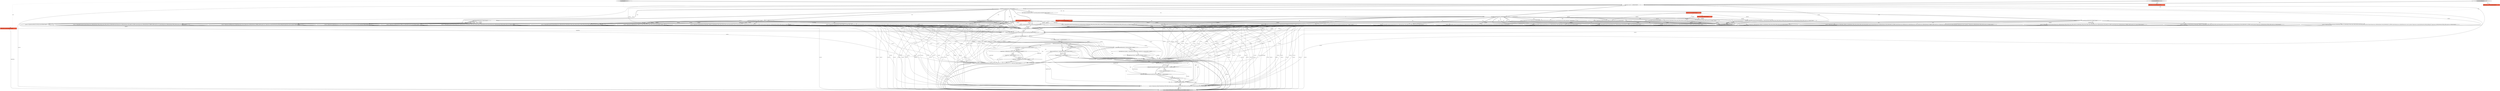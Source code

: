 digraph {
3 [style = filled, label = "translateCastToTime['1', '0', '0']", fillcolor = lightgray, shape = diamond image = "AAA0AAABBB1BBB"];
23 [style = filled, label = "convert = Expressions.call(BuiltInMethod.STRING_TO_TIMESTAMP.method,operand)@@@24@@@['0', '0', '1']", fillcolor = white, shape = ellipse image = "AAA0AAABBB3BBB"];
45 [style = filled, label = "convert == null@@@80@@@['0', '0', '1']", fillcolor = white, shape = diamond image = "AAA0AAABBB3BBB"];
0 [style = filled, label = "Expression convert = null@@@3@@@['1', '1', '1']", fillcolor = white, shape = ellipse image = "AAA0AAABBB1BBB"];
38 [style = filled, label = "convert = RexImpTable.optimize2(operand,Expressions.call(BuiltInMethod.BOOLEAN_TO_STRING.method,operand))@@@73@@@['0', '0', '1']", fillcolor = white, shape = ellipse image = "AAA0AAABBB3BBB"];
53 [style = filled, label = "convert = Expressions.multiply(Expressions.convert_(operand,),Expressions.constant(DateTimeUtils.MILLIS_PER_DAY))@@@26@@@['0', '0', '1']", fillcolor = white, shape = ellipse image = "AAA0AAABBB3BBB"];
71 [style = filled, label = "convert = RexImpTable.optimize2(operand,Expressions.call(BuiltInMethod.UNIX_DATE_TO_STRING.method,operand))@@@59@@@['0', '0', '1']", fillcolor = white, shape = ellipse image = "AAA0AAABBB3BBB"];
1 [style = filled, label = "convert = Expressions.convert_(Expressions.call(BuiltInMethod.FLOOR_MOD.method,operand,Expressions.constant(DateTimeUtils.MILLIS_PER_DAY)),)@@@9@@@['1', '1', '0']", fillcolor = white, shape = ellipse image = "AAA0AAABBB1BBB"];
62 [style = filled, label = "pad = true@@@86@@@['0', '0', '1']", fillcolor = white, shape = ellipse image = "AAA0AAABBB3BBB"];
36 [style = filled, label = "convert = Expressions.call(pad? BuiltInMethod.TRUNCATE_OR_PAD.method: BuiltInMethod.TRUNCATE.method,convert,Expressions.constant(targetPrecision))@@@98@@@['0', '0', '1']", fillcolor = white, shape = ellipse image = "AAA0AAABBB3BBB"];
58 [style = filled, label = "convert = Expressions.call(BuiltInMethod.TIMESTAMP_STRING_TO_TIMESTAMP_WITH_LOCAL_TIME_ZONE.method,RexImpTable.optimize2(operand,Expressions.call(BuiltInMethod.UNIX_TIMESTAMP_TO_STRING.method,operand)),Expressions.call(BuiltInMethod.TIME_ZONE.method,root))@@@16@@@['0', '0', '1']", fillcolor = white, shape = ellipse image = "AAA0AAABBB3BBB"];
4 [style = filled, label = "sourceType.getSqlTypeName()@@@58@@@['1', '1', '1']", fillcolor = white, shape = diamond image = "AAA0AAABBB1BBB"];
51 [style = filled, label = "SqlTypeUtil.comparePrecision(sourcePrecision,targetPrecision) <= 0@@@91@@@['0', '0', '1']", fillcolor = white, shape = diamond image = "AAA0AAABBB3BBB"];
18 [style = filled, label = "targetType.getSqlTypeName()@@@85@@@['0', '0', '1']", fillcolor = white, shape = diamond image = "AAA0AAABBB3BBB"];
60 [style = filled, label = "convert = RexImpTable.optimize2(operand,Expressions.call(BuiltInMethod.UNIX_TIMESTAMP_TO_STRING.method,operand))@@@65@@@['0', '0', '1']", fillcolor = white, shape = ellipse image = "AAA0AAABBB3BBB"];
6 [style = filled, label = "return convert@@@15@@@['1', '1', '0']", fillcolor = lightgray, shape = ellipse image = "AAA0AAABBB1BBB"];
57 [style = filled, label = "convert = RexImpTable.optimize2(operand,Expressions.call(BuiltInMethod.INTERVAL_DAY_TIME_TO_STRING.method,operand,Expressions.constant(interval.timeUnitRange),Expressions.constant(interval.getFractionalSecondPrecision(typeFactory.getTypeSystem()))))@@@71@@@['0', '0', '1']", fillcolor = white, shape = ellipse image = "AAA0AAABBB3BBB"];
28 [style = filled, label = "convert = Expressions.call(BuiltInMethod.STRING_TO_BOOLEAN.method,operand)@@@52@@@['0', '0', '1']", fillcolor = white, shape = ellipse image = "AAA0AAABBB3BBB"];
47 [style = filled, label = "sourceType.getSqlTypeName()@@@37@@@['0', '0', '1']", fillcolor = white, shape = diamond image = "AAA0AAABBB3BBB"];
70 [style = filled, label = "convert = RexImpTable.optimize2(operand,Expressions.call(BuiltInMethod.INTERVAL_YEAR_MONTH_TO_STRING.method,operand,Expressions.constant(interval.timeUnitRange)))@@@69@@@['0', '0', '1']", fillcolor = white, shape = ellipse image = "AAA0AAABBB3BBB"];
39 [style = filled, label = "Expression operand@@@2@@@['0', '0', '1']", fillcolor = tomato, shape = box image = "AAA0AAABBB3BBB"];
19 [style = filled, label = "convert = Expressions.call(BuiltInMethod.TIME_STRING_TO_TIME_WITH_LOCAL_TIME_ZONE.method,RexImpTable.optimize2(operand,Expressions.call(BuiltInMethod.UNIX_TIME_TO_STRING.method,operand)),Expressions.call(BuiltInMethod.TIME_ZONE.method,root))@@@14@@@['0', '0', '1']", fillcolor = white, shape = ellipse image = "AAA0AAABBB3BBB"];
7 [style = filled, label = "Expression operand@@@2@@@['1', '0', '0']", fillcolor = tomato, shape = box image = "AAA1AAABBB1BBB"];
34 [style = filled, label = "sourceType.getSqlTypeName().getFamily()@@@111@@@['0', '0', '1']", fillcolor = white, shape = diamond image = "AAA0AAABBB3BBB"];
13 [style = filled, label = "truncate || pad@@@97@@@['0', '0', '1']", fillcolor = white, shape = diamond image = "AAA0AAABBB3BBB"];
29 [style = filled, label = "convert = operand@@@5@@@['0', '0', '1']", fillcolor = white, shape = ellipse image = "AAA0AAABBB3BBB"];
56 [style = filled, label = "RelDataType sourceType@@@2@@@['0', '0', '1']", fillcolor = tomato, shape = box image = "AAA0AAABBB3BBB"];
12 [style = filled, label = "translateCastToTime['0', '1', '0']", fillcolor = lightgray, shape = diamond image = "AAA0AAABBB2BBB"];
68 [style = filled, label = "convert = translateCastToTime(sourceType,operand)@@@9@@@['0', '0', '1']", fillcolor = white, shape = ellipse image = "AAA0AAABBB3BBB"];
24 [style = filled, label = "sourceType.getSqlTypeName()@@@23@@@['0', '0', '1']", fillcolor = white, shape = diamond image = "AAA0AAABBB3BBB"];
52 [style = filled, label = "convert = RexImpTable.optimize2(operand,Expressions.call(BuiltInMethod.TIMESTAMP_WITH_LOCAL_TIME_ZONE_TO_TIME_WITH_LOCAL_TIME_ZONE.method,operand))@@@18@@@['0', '0', '1']", fillcolor = white, shape = ellipse image = "AAA0AAABBB3BBB"];
72 [style = filled, label = "sourceType.getSqlTypeName()@@@11@@@['0', '0', '1']", fillcolor = white, shape = diamond image = "AAA0AAABBB3BBB"];
55 [style = filled, label = "convert = RexImpTable.optimize2(operand,Expressions.call(BuiltInMethod.TIME_WITH_LOCAL_TIME_ZONE_TO_STRING.method,operand,Expressions.call(BuiltInMethod.TIME_ZONE.method,root)))@@@63@@@['0', '0', '1']", fillcolor = white, shape = ellipse image = "AAA0AAABBB3BBB"];
33 [style = filled, label = "convert = Expressions.call(BuiltInMethod.TIMESTAMP_STRING_TO_TIMESTAMP_WITH_LOCAL_TIME_ZONE.method,RexImpTable.optimize2(operand,Expressions.call(BuiltInMethod.UNIX_TIMESTAMP_TO_STRING.method,Expressions.add(Expressions.multiply(Expressions.convert_(Expressions.call(BuiltInMethod.CURRENT_DATE.method,root),),Expressions.constant(DateTimeUtils.MILLIS_PER_DAY)),Expressions.convert_(operand,)))),Expressions.call(BuiltInMethod.TIME_ZONE.method,root))@@@42@@@['0', '0', '1']", fillcolor = white, shape = ellipse image = "AAA0AAABBB3BBB"];
26 [style = filled, label = "RelDataType targetType@@@2@@@['0', '0', '1']", fillcolor = tomato, shape = box image = "AAA0AAABBB3BBB"];
17 [style = filled, label = "sourceType.getSqlTypeName()@@@89@@@['0', '0', '1']", fillcolor = white, shape = diamond image = "AAA0AAABBB3BBB"];
43 [style = filled, label = "convert = Expressions.call(BuiltInMethod.ROUND_LONG.method,convert,Expressions.constant((long)Math.pow(10,3 - targetScale)))@@@108@@@['0', '0', '1']", fillcolor = white, shape = ellipse image = "AAA0AAABBB3BBB"];
48 [style = filled, label = "int targetScale = targetType.getScale()@@@103@@@['0', '0', '1']", fillcolor = white, shape = ellipse image = "AAA0AAABBB3BBB"];
10 [style = filled, label = "RelDataType sourceType@@@2@@@['0', '1', '0']", fillcolor = tomato, shape = box image = "AAA0AAABBB2BBB"];
35 [style = filled, label = "convert = EnumUtils.convert(operand,typeFactory.getJavaClass(targetType))@@@81@@@['0', '0', '1']", fillcolor = white, shape = ellipse image = "AAA0AAABBB3BBB"];
21 [style = filled, label = "translateCast['0', '0', '1']", fillcolor = lightgray, shape = diamond image = "AAA0AAABBB3BBB"];
44 [style = filled, label = "convert = Expressions.call(BuiltInMethod.STRING_TO_TIME_WITH_LOCAL_TIME_ZONE.method,operand)@@@12@@@['0', '0', '1']", fillcolor = white, shape = ellipse image = "AAA0AAABBB3BBB"];
46 [style = filled, label = "convert = RexImpTable.optimize2(operand,Expressions.call(BuiltInMethod.TIMESTAMP_WITH_LOCAL_TIME_ZONE_TO_TIMESTAMP.method,operand,Expressions.call(BuiltInMethod.TIME_ZONE.method,root)))@@@32@@@['0', '0', '1']", fillcolor = white, shape = ellipse image = "AAA0AAABBB3BBB"];
63 [style = filled, label = "convert = RexImpTable.optimize2(operand,Expressions.call(BuiltInMethod.TIME_WITH_LOCAL_TIME_ZONE_TO_TIMESTAMP_WITH_LOCAL_TIME_ZONE.method,Expressions.call(BuiltInMethod.UNIX_DATE_TO_STRING.method,Expressions.call(BuiltInMethod.CURRENT_DATE.method,root)),operand))@@@44@@@['0', '0', '1']", fillcolor = white, shape = ellipse image = "AAA0AAABBB3BBB"];
20 [style = filled, label = "boolean pad = false@@@83@@@['0', '0', '1']", fillcolor = white, shape = ellipse image = "AAA0AAABBB3BBB"];
67 [style = filled, label = "truncate = false@@@92@@@['0', '0', '1']", fillcolor = white, shape = ellipse image = "AAA0AAABBB3BBB"];
66 [style = filled, label = "convert = RexImpTable.optimize2(operand,Expressions.call(BuiltInMethod.UNIX_TIME_TO_STRING.method,operand))@@@61@@@['0', '0', '1']", fillcolor = white, shape = ellipse image = "AAA0AAABBB3BBB"];
2 [style = filled, label = "convert = RexImpTable.optimize2(operand,Expressions.call(BuiltInMethod.TIME_WITH_LOCAL_TIME_ZONE_TO_TIME.method,operand,Expressions.call(BuiltInMethod.TIME_ZONE.method,root)))@@@7@@@['1', '1', '0']", fillcolor = white, shape = ellipse image = "AAA0AAABBB1BBB"];
8 [style = filled, label = "convert = Expressions.call(BuiltInMethod.STRING_TO_TIME.method,operand)@@@5@@@['1', '1', '0']", fillcolor = white, shape = ellipse image = "AAA0AAABBB1BBB"];
61 [style = filled, label = "convert = Expressions.call(BuiltInMethod.TIMESTAMP_STRING_TO_TIMESTAMP_WITH_LOCAL_TIME_ZONE.method,RexImpTable.optimize2(operand,Expressions.call(BuiltInMethod.UNIX_TIMESTAMP_TO_STRING.method,operand)),Expressions.call(BuiltInMethod.TIME_ZONE.method,root))@@@46@@@['0', '0', '1']", fillcolor = white, shape = ellipse image = "AAA0AAABBB3BBB"];
22 [style = filled, label = "targetScale == RelDataType.SCALE_NOT_SPECIFIED@@@104@@@['0', '0', '1']", fillcolor = white, shape = diamond image = "AAA0AAABBB3BBB"];
49 [style = filled, label = "targetPrecision >= 0@@@88@@@['0', '0', '1']", fillcolor = white, shape = diamond image = "AAA0AAABBB3BBB"];
27 [style = filled, label = "convert = RexImpTable.multiplyDivide(convert,multiplier,divider)@@@114@@@['0', '0', '1']", fillcolor = white, shape = ellipse image = "AAA0AAABBB3BBB"];
41 [style = filled, label = "convert = Expressions.add(Expressions.multiply(Expressions.convert_(Expressions.call(BuiltInMethod.CURRENT_DATE.method,root),),Expressions.constant(DateTimeUtils.MILLIS_PER_DAY)),Expressions.convert_(operand,))@@@28@@@['0', '0', '1']", fillcolor = white, shape = ellipse image = "AAA0AAABBB3BBB"];
30 [style = filled, label = "pad = false@@@95@@@['0', '0', '1']", fillcolor = white, shape = ellipse image = "AAA0AAABBB3BBB"];
40 [style = filled, label = "convert = Expressions.call(BuiltInMethod.TIMESTAMP_STRING_TO_TIMESTAMP_WITH_LOCAL_TIME_ZONE.method,RexImpTable.optimize2(operand,Expressions.call(BuiltInMethod.UNIX_TIMESTAMP_TO_STRING.method,Expressions.multiply(Expressions.convert_(operand,),Expressions.constant(DateTimeUtils.MILLIS_PER_DAY)))),Expressions.call(BuiltInMethod.TIME_ZONE.method,root))@@@40@@@['0', '0', '1']", fillcolor = white, shape = ellipse image = "AAA0AAABBB3BBB"];
42 [style = filled, label = "SqlTypeUtil.comparePrecision(sourcePrecision,targetPrecision) >= 0@@@94@@@['0', '0', '1']", fillcolor = white, shape = diamond image = "AAA0AAABBB3BBB"];
50 [style = filled, label = "return scaleIntervalToNumber(sourceType,targetType,convert)@@@121@@@['0', '0', '1']", fillcolor = lightgray, shape = ellipse image = "AAA0AAABBB3BBB"];
37 [style = filled, label = "final int targetPrecision = targetType.getPrecision()@@@87@@@['0', '0', '1']", fillcolor = white, shape = ellipse image = "AAA0AAABBB3BBB"];
14 [style = filled, label = "targetType.getSqlTypeName()@@@4@@@['0', '0', '1']", fillcolor = white, shape = diamond image = "AAA0AAABBB3BBB"];
69 [style = filled, label = "convert = RexImpTable.optimize2(operand,Expressions.call(BuiltInMethod.TIME_WITH_LOCAL_TIME_ZONE_TO_TIMESTAMP.method,Expressions.call(BuiltInMethod.UNIX_DATE_TO_STRING.method,Expressions.call(BuiltInMethod.CURRENT_DATE.method,root)),operand,Expressions.call(BuiltInMethod.TIME_ZONE.method,root)))@@@30@@@['0', '0', '1']", fillcolor = white, shape = ellipse image = "AAA0AAABBB3BBB"];
54 [style = filled, label = "sourceType.getSqlTypeName()@@@51@@@['0', '0', '1']", fillcolor = white, shape = diamond image = "AAA0AAABBB3BBB"];
31 [style = filled, label = "final int sourcePrecision = sourceType.getPrecision()@@@90@@@['0', '0', '1']", fillcolor = white, shape = ellipse image = "AAA0AAABBB3BBB"];
5 [style = filled, label = "RelDataType sourceType@@@2@@@['1', '0', '0']", fillcolor = tomato, shape = box image = "AAA0AAABBB1BBB"];
15 [style = filled, label = "convert = RexImpTable.optimize2(operand,Expressions.call(BuiltInMethod.TIMESTAMP_WITH_LOCAL_TIME_ZONE_TO_STRING.method,operand,Expressions.call(BuiltInMethod.TIME_ZONE.method,root)))@@@67@@@['0', '0', '1']", fillcolor = white, shape = ellipse image = "AAA0AAABBB3BBB"];
25 [style = filled, label = "targetScale = 0@@@105@@@['0', '0', '1']", fillcolor = white, shape = ellipse image = "AAA0AAABBB3BBB"];
32 [style = filled, label = "convert = translateCastToDate(sourceType,operand)@@@7@@@['0', '0', '1']", fillcolor = white, shape = ellipse image = "AAA0AAABBB3BBB"];
65 [style = filled, label = "final SqlIntervalQualifier interval = sourceType.getIntervalQualifier()@@@57@@@['0', '0', '1']", fillcolor = white, shape = ellipse image = "AAA0AAABBB3BBB"];
11 [style = filled, label = "Expression operand@@@2@@@['0', '1', '0']", fillcolor = tomato, shape = box image = "AAA1AAABBB2BBB"];
59 [style = filled, label = "final BigDecimal divider = BigDecimal.ONE@@@113@@@['0', '0', '1']", fillcolor = white, shape = ellipse image = "AAA0AAABBB3BBB"];
73 [style = filled, label = "convert = Expressions.call(BuiltInMethod.STRING_TO_TIMESTAMP_WITH_LOCAL_TIME_ZONE.method,operand)@@@38@@@['0', '0', '1']", fillcolor = white, shape = ellipse image = "AAA0AAABBB3BBB"];
64 [style = filled, label = "boolean truncate = true@@@84@@@['0', '0', '1']", fillcolor = white, shape = ellipse image = "AAA0AAABBB3BBB"];
9 [style = filled, label = "convert = RexImpTable.optimize2(operand,Expressions.call(BuiltInMethod.TIMESTAMP_WITH_LOCAL_TIME_ZONE_TO_TIME.method,operand,Expressions.call(BuiltInMethod.TIME_ZONE.method,root)))@@@11@@@['1', '1', '0']", fillcolor = white, shape = ellipse image = "AAA0AAABBB1BBB"];
74 [style = filled, label = "final BigDecimal multiplier = targetType.getSqlTypeName().getEndUnit().multiplier@@@112@@@['0', '0', '1']", fillcolor = white, shape = ellipse image = "AAA0AAABBB3BBB"];
16 [style = filled, label = "targetScale < sourceType.getScale()@@@107@@@['0', '0', '1']", fillcolor = white, shape = diamond image = "AAA0AAABBB3BBB"];
39->40 [style = solid, label="operand"];
53->35 [style = solid, label="convert"];
2->6 [style = solid, label="convert"];
15->43 [style = solid, label="convert"];
23->45 [style = bold, label=""];
70->43 [style = solid, label="convert"];
4->15 [style = bold, label=""];
7->11 [style = dashed, label="0"];
39->57 [style = solid, label="operand"];
14->72 [style = dotted, label="true"];
2->66 [style = dashed, label="0"];
8->6 [style = solid, label="convert"];
19->50 [style = solid, label="convert"];
29->45 [style = bold, label=""];
9->6 [style = bold, label=""];
18->34 [style = dotted, label="true"];
29->50 [style = solid, label="convert"];
31->51 [style = solid, label="sourcePrecision"];
14->47 [style = dotted, label="true"];
32->43 [style = solid, label="convert"];
62->13 [style = solid, label="pad"];
21->26 [style = dotted, label="true"];
61->27 [style = solid, label="convert"];
35->27 [style = solid, label="convert"];
19->27 [style = solid, label="convert"];
16->43 [style = bold, label=""];
33->45 [style = bold, label=""];
41->45 [style = bold, label=""];
24->53 [style = bold, label=""];
71->35 [style = solid, label="convert"];
58->43 [style = solid, label="convert"];
46->35 [style = solid, label="convert"];
22->25 [style = bold, label=""];
3->7 [style = dotted, label="true"];
18->16 [style = dotted, label="true"];
29->35 [style = solid, label="convert"];
35->20 [style = bold, label=""];
13->36 [style = dotted, label="true"];
66->36 [style = solid, label="convert"];
72->45 [style = bold, label=""];
39->38 [style = solid, label="operand"];
7->8 [style = solid, label="operand"];
38->45 [style = bold, label=""];
53->36 [style = solid, label="convert"];
48->43 [style = solid, label="targetScale"];
47->63 [style = bold, label=""];
39->44 [style = solid, label="operand"];
41->27 [style = solid, label="convert"];
58->35 [style = solid, label="convert"];
4->66 [style = dotted, label="true"];
68->36 [style = solid, label="convert"];
18->50 [style = bold, label=""];
53->45 [style = solid, label="convert"];
39->33 [style = solid, label="operand"];
31->51 [style = bold, label=""];
39->55 [style = solid, label="operand"];
70->35 [style = solid, label="convert"];
68->45 [style = bold, label=""];
60->35 [style = solid, label="convert"];
42->30 [style = dotted, label="true"];
46->27 [style = solid, label="convert"];
39->46 [style = solid, label="operand"];
49->17 [style = dotted, label="true"];
20->36 [style = solid, label="pad"];
4->9 [style = bold, label=""];
44->50 [style = solid, label="convert"];
4->57 [style = bold, label=""];
39->32 [style = solid, label="operand"];
68->27 [style = solid, label="convert"];
23->35 [style = solid, label="convert"];
53->50 [style = solid, label="convert"];
13->50 [style = bold, label=""];
63->45 [style = solid, label="convert"];
18->48 [style = bold, label=""];
61->45 [style = solid, label="convert"];
37->49 [style = solid, label="targetPrecision"];
73->27 [style = solid, label="convert"];
47->33 [style = dotted, label="true"];
60->45 [style = solid, label="convert"];
18->62 [style = dotted, label="true"];
56->50 [style = solid, label="sourceType"];
24->69 [style = dotted, label="true"];
53->43 [style = solid, label="convert"];
4->1 [style = bold, label=""];
4->70 [style = dotted, label="true"];
54->28 [style = bold, label=""];
7->2 [style = solid, label="operand"];
61->36 [style = solid, label="convert"];
32->45 [style = bold, label=""];
54->45 [style = bold, label=""];
42->13 [style = bold, label=""];
43->50 [style = bold, label=""];
64->13 [style = solid, label="truncate"];
28->45 [style = solid, label="convert"];
53->27 [style = solid, label="convert"];
38->50 [style = solid, label="convert"];
60->45 [style = bold, label=""];
69->27 [style = solid, label="convert"];
48->16 [style = solid, label="targetScale"];
15->45 [style = solid, label="convert"];
30->13 [style = solid, label="pad"];
0->4 [style = bold, label=""];
41->50 [style = solid, label="convert"];
58->45 [style = bold, label=""];
47->63 [style = dotted, label="true"];
67->42 [style = bold, label=""];
14->29 [style = dotted, label="true"];
56->32 [style = solid, label="sourceType"];
58->36 [style = solid, label="convert"];
17->13 [style = dotted, label="true"];
57->36 [style = solid, label="convert"];
4->71 [style = dotted, label="true"];
57->45 [style = solid, label="convert"];
39->63 [style = solid, label="operand"];
37->49 [style = bold, label=""];
57->43 [style = solid, label="convert"];
4->1 [style = dotted, label="true"];
33->43 [style = solid, label="convert"];
64->18 [style = bold, label=""];
14->65 [style = bold, label=""];
19->36 [style = solid, label="convert"];
8->6 [style = bold, label=""];
71->43 [style = solid, label="convert"];
18->37 [style = dotted, label="true"];
29->45 [style = solid, label="convert"];
41->43 [style = solid, label="convert"];
0->14 [style = bold, label=""];
34->27 [style = dotted, label="true"];
39->68 [style = solid, label="operand"];
31->42 [style = solid, label="sourcePrecision"];
13->36 [style = bold, label=""];
25->43 [style = solid, label="targetScale"];
4->8 [style = bold, label=""];
9->60 [style = dashed, label="0"];
45->35 [style = bold, label=""];
66->45 [style = bold, label=""];
28->27 [style = solid, label="convert"];
26->50 [style = solid, label="targetType"];
74->59 [style = bold, label=""];
40->50 [style = solid, label="convert"];
4->71 [style = bold, label=""];
4->38 [style = bold, label=""];
69->50 [style = solid, label="convert"];
73->45 [style = solid, label="convert"];
72->52 [style = bold, label=""];
52->45 [style = bold, label=""];
4->2 [style = bold, label=""];
34->74 [style = bold, label=""];
41->36 [style = solid, label="convert"];
56->68 [style = solid, label="sourceType"];
44->45 [style = solid, label="convert"];
68->43 [style = solid, label="convert"];
39->69 [style = solid, label="operand"];
39->53 [style = solid, label="operand"];
51->67 [style = dotted, label="true"];
32->50 [style = solid, label="convert"];
46->43 [style = solid, label="convert"];
72->52 [style = dotted, label="true"];
39->73 [style = solid, label="operand"];
38->36 [style = solid, label="convert"];
62->36 [style = solid, label="pad"];
39->60 [style = solid, label="operand"];
23->45 [style = solid, label="convert"];
24->69 [style = bold, label=""];
40->27 [style = solid, label="convert"];
18->34 [style = bold, label=""];
22->25 [style = dotted, label="true"];
45->20 [style = bold, label=""];
0->27 [style = solid, label="convert"];
49->50 [style = bold, label=""];
66->27 [style = solid, label="convert"];
16->50 [style = bold, label=""];
55->45 [style = solid, label="convert"];
26->35 [style = solid, label="targetType"];
29->27 [style = solid, label="convert"];
32->36 [style = solid, label="convert"];
24->23 [style = dotted, label="true"];
73->35 [style = solid, label="convert"];
28->50 [style = solid, label="convert"];
20->64 [style = bold, label=""];
38->27 [style = solid, label="convert"];
14->29 [style = bold, label=""];
14->54 [style = dotted, label="true"];
17->13 [style = bold, label=""];
24->46 [style = dotted, label="true"];
72->44 [style = dotted, label="true"];
14->32 [style = bold, label=""];
15->36 [style = solid, label="convert"];
61->35 [style = solid, label="convert"];
70->45 [style = bold, label=""];
63->36 [style = solid, label="convert"];
27->50 [style = solid, label="convert"];
24->53 [style = dotted, label="true"];
72->19 [style = bold, label=""];
15->45 [style = bold, label=""];
39->58 [style = solid, label="operand"];
17->31 [style = bold, label=""];
65->4 [style = bold, label=""];
48->22 [style = bold, label=""];
60->27 [style = solid, label="convert"];
14->54 [style = bold, label=""];
14->72 [style = bold, label=""];
18->62 [style = bold, label=""];
62->37 [style = bold, label=""];
38->35 [style = solid, label="convert"];
35->36 [style = solid, label="convert"];
27->50 [style = bold, label=""];
46->45 [style = bold, label=""];
33->36 [style = solid, label="convert"];
40->45 [style = bold, label=""];
4->55 [style = bold, label=""];
60->36 [style = solid, label="convert"];
53->45 [style = bold, label=""];
4->55 [style = dotted, label="true"];
51->67 [style = bold, label=""];
0->45 [style = solid, label="convert"];
29->36 [style = solid, label="convert"];
61->45 [style = bold, label=""];
55->50 [style = solid, label="convert"];
69->43 [style = solid, label="convert"];
4->38 [style = dotted, label="true"];
57->27 [style = solid, label="convert"];
40->43 [style = solid, label="convert"];
74->27 [style = solid, label="multiplier"];
20->13 [style = solid, label="pad"];
58->45 [style = solid, label="convert"];
40->36 [style = solid, label="convert"];
11->1 [style = solid, label="operand"];
66->50 [style = solid, label="convert"];
67->13 [style = solid, label="truncate"];
34->50 [style = bold, label=""];
41->35 [style = solid, label="convert"];
52->45 [style = solid, label="convert"];
21->56 [style = dotted, label="true"];
0->50 [style = solid, label="convert"];
70->45 [style = solid, label="convert"];
21->39 [style = dotted, label="true"];
48->22 [style = solid, label="targetScale"];
71->45 [style = solid, label="convert"];
39->71 [style = solid, label="operand"];
61->43 [style = solid, label="convert"];
4->57 [style = dotted, label="true"];
37->36 [style = solid, label="targetPrecision"];
28->45 [style = bold, label=""];
39->70 [style = solid, label="operand"];
63->27 [style = solid, label="convert"];
44->36 [style = solid, label="convert"];
69->45 [style = solid, label="convert"];
16->43 [style = dotted, label="true"];
21->0 [style = bold, label=""];
14->24 [style = dotted, label="true"];
60->50 [style = solid, label="convert"];
71->45 [style = bold, label=""];
39->35 [style = solid, label="operand"];
29->43 [style = solid, label="convert"];
40->35 [style = solid, label="convert"];
3->0 [style = bold, label=""];
70->36 [style = solid, label="convert"];
12->11 [style = dotted, label="true"];
39->28 [style = solid, label="operand"];
55->43 [style = solid, label="convert"];
4->45 [style = bold, label=""];
3->5 [style = dotted, label="true"];
12->10 [style = dotted, label="true"];
66->45 [style = solid, label="convert"];
33->35 [style = solid, label="convert"];
38->45 [style = solid, label="convert"];
33->27 [style = solid, label="convert"];
14->4 [style = dotted, label="true"];
41->45 [style = solid, label="convert"];
44->45 [style = bold, label=""];
4->2 [style = dotted, label="true"];
63->45 [style = bold, label=""];
59->27 [style = bold, label=""];
40->45 [style = solid, label="convert"];
63->43 [style = solid, label="convert"];
39->15 [style = solid, label="operand"];
47->61 [style = bold, label=""];
73->45 [style = bold, label=""];
4->66 [style = bold, label=""];
18->49 [style = dotted, label="true"];
25->16 [style = bold, label=""];
19->35 [style = solid, label="convert"];
71->50 [style = solid, label="convert"];
23->27 [style = solid, label="convert"];
17->42 [style = dotted, label="true"];
52->35 [style = solid, label="convert"];
28->36 [style = solid, label="convert"];
39->61 [style = solid, label="operand"];
0->6 [style = solid, label="convert"];
47->45 [style = bold, label=""];
71->27 [style = solid, label="convert"];
70->50 [style = solid, label="convert"];
15->35 [style = solid, label="convert"];
9->6 [style = solid, label="convert"];
4->70 [style = bold, label=""];
39->41 [style = solid, label="operand"];
18->22 [style = dotted, label="true"];
11->2 [style = solid, label="operand"];
0->36 [style = solid, label="convert"];
69->35 [style = solid, label="convert"];
47->73 [style = dotted, label="true"];
46->50 [style = solid, label="convert"];
63->35 [style = solid, label="convert"];
14->45 [style = bold, label=""];
25->16 [style = solid, label="targetScale"];
39->66 [style = solid, label="operand"];
7->9 [style = solid, label="operand"];
23->43 [style = solid, label="convert"];
73->50 [style = solid, label="convert"];
71->36 [style = solid, label="convert"];
52->36 [style = solid, label="convert"];
72->19 [style = dotted, label="true"];
58->50 [style = solid, label="convert"];
0->43 [style = solid, label="convert"];
73->43 [style = solid, label="convert"];
42->30 [style = bold, label=""];
55->35 [style = solid, label="convert"];
33->50 [style = solid, label="convert"];
32->35 [style = solid, label="convert"];
32->27 [style = solid, label="convert"];
55->45 [style = bold, label=""];
46->45 [style = solid, label="convert"];
0->35 [style = solid, label="convert"];
15->50 [style = solid, label="convert"];
14->24 [style = bold, label=""];
14->32 [style = dotted, label="true"];
30->13 [style = bold, label=""];
70->27 [style = solid, label="convert"];
2->6 [style = bold, label=""];
68->50 [style = solid, label="convert"];
37->51 [style = solid, label="targetPrecision"];
47->33 [style = bold, label=""];
34->74 [style = dotted, label="true"];
7->56 [style = dashed, label="0"];
23->50 [style = solid, label="convert"];
39->23 [style = solid, label="operand"];
73->36 [style = solid, label="convert"];
47->61 [style = dotted, label="true"];
32->45 [style = solid, label="convert"];
52->43 [style = solid, label="convert"];
61->50 [style = solid, label="convert"];
28->35 [style = solid, label="convert"];
24->46 [style = bold, label=""];
66->43 [style = solid, label="convert"];
44->27 [style = solid, label="convert"];
57->50 [style = solid, label="convert"];
44->43 [style = solid, label="convert"];
33->45 [style = solid, label="convert"];
57->45 [style = bold, label=""];
35->43 [style = solid, label="convert"];
59->27 [style = solid, label="divider"];
30->36 [style = solid, label="pad"];
52->27 [style = solid, label="convert"];
72->44 [style = bold, label=""];
44->35 [style = solid, label="convert"];
19->45 [style = solid, label="convert"];
14->68 [style = dotted, label="true"];
49->17 [style = bold, label=""];
36->50 [style = bold, label=""];
51->42 [style = bold, label=""];
43->50 [style = solid, label="convert"];
18->37 [style = bold, label=""];
14->68 [style = bold, label=""];
1->6 [style = solid, label="convert"];
47->40 [style = bold, label=""];
22->16 [style = bold, label=""];
58->27 [style = solid, label="convert"];
4->60 [style = dotted, label="true"];
63->50 [style = solid, label="convert"];
69->36 [style = solid, label="convert"];
72->58 [style = dotted, label="true"];
4->15 [style = dotted, label="true"];
37->42 [style = solid, label="targetPrecision"];
24->45 [style = bold, label=""];
24->41 [style = bold, label=""];
57->35 [style = solid, label="convert"];
19->45 [style = bold, label=""];
1->6 [style = bold, label=""];
39->19 [style = solid, label="operand"];
54->28 [style = dotted, label="true"];
38->43 [style = solid, label="convert"];
55->36 [style = solid, label="convert"];
14->47 [style = bold, label=""];
14->65 [style = dotted, label="true"];
52->50 [style = solid, label="convert"];
68->35 [style = solid, label="convert"];
24->23 [style = bold, label=""];
60->43 [style = solid, label="convert"];
24->41 [style = dotted, label="true"];
46->36 [style = solid, label="convert"];
36->50 [style = solid, label="convert"];
4->6 [style = bold, label=""];
47->73 [style = bold, label=""];
4->60 [style = bold, label=""];
4->8 [style = dotted, label="true"];
17->51 [style = dotted, label="true"];
18->48 [style = dotted, label="true"];
55->27 [style = solid, label="convert"];
7->1 [style = solid, label="operand"];
35->50 [style = solid, label="convert"];
12->0 [style = bold, label=""];
11->9 [style = solid, label="operand"];
15->27 [style = solid, label="convert"];
17->31 [style = dotted, label="true"];
23->36 [style = solid, label="convert"];
72->58 [style = bold, label=""];
45->35 [style = dotted, label="true"];
47->40 [style = dotted, label="true"];
39->52 [style = solid, label="operand"];
68->45 [style = solid, label="convert"];
34->59 [style = dotted, label="true"];
4->9 [style = dotted, label="true"];
39->29 [style = solid, label="operand"];
11->8 [style = solid, label="operand"];
28->43 [style = solid, label="convert"];
19->43 [style = solid, label="convert"];
66->35 [style = solid, label="convert"];
69->45 [style = bold, label=""];
}
